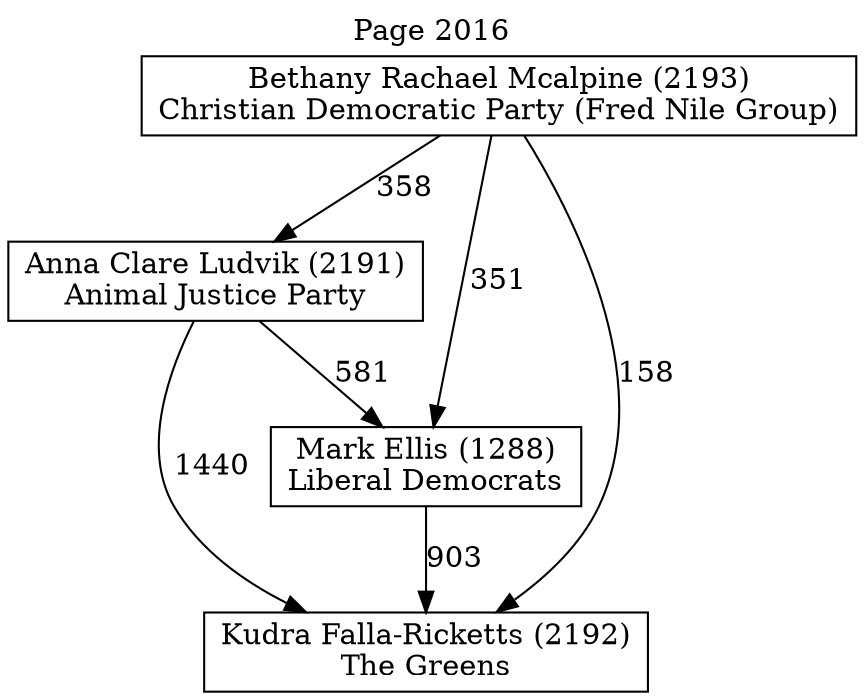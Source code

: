 // House preference flow
digraph "Kudra Falla-Ricketts (2192)_Page_2016" {
	graph [label="Page 2016" labelloc=t mclimit=10]
	node [shape=box]
	"Bethany Rachael Mcalpine (2193)" [label="Bethany Rachael Mcalpine (2193)
Christian Democratic Party (Fred Nile Group)"]
	"Anna Clare Ludvik (2191)" [label="Anna Clare Ludvik (2191)
Animal Justice Party"]
	"Mark Ellis (1288)" [label="Mark Ellis (1288)
Liberal Democrats"]
	"Kudra Falla-Ricketts (2192)" [label="Kudra Falla-Ricketts (2192)
The Greens"]
	"Bethany Rachael Mcalpine (2193)" -> "Kudra Falla-Ricketts (2192)" [label=158]
	"Anna Clare Ludvik (2191)" -> "Mark Ellis (1288)" [label=581]
	"Anna Clare Ludvik (2191)" -> "Kudra Falla-Ricketts (2192)" [label=1440]
	"Bethany Rachael Mcalpine (2193)" -> "Mark Ellis (1288)" [label=351]
	"Mark Ellis (1288)" -> "Kudra Falla-Ricketts (2192)" [label=903]
	"Bethany Rachael Mcalpine (2193)" -> "Anna Clare Ludvik (2191)" [label=358]
}
